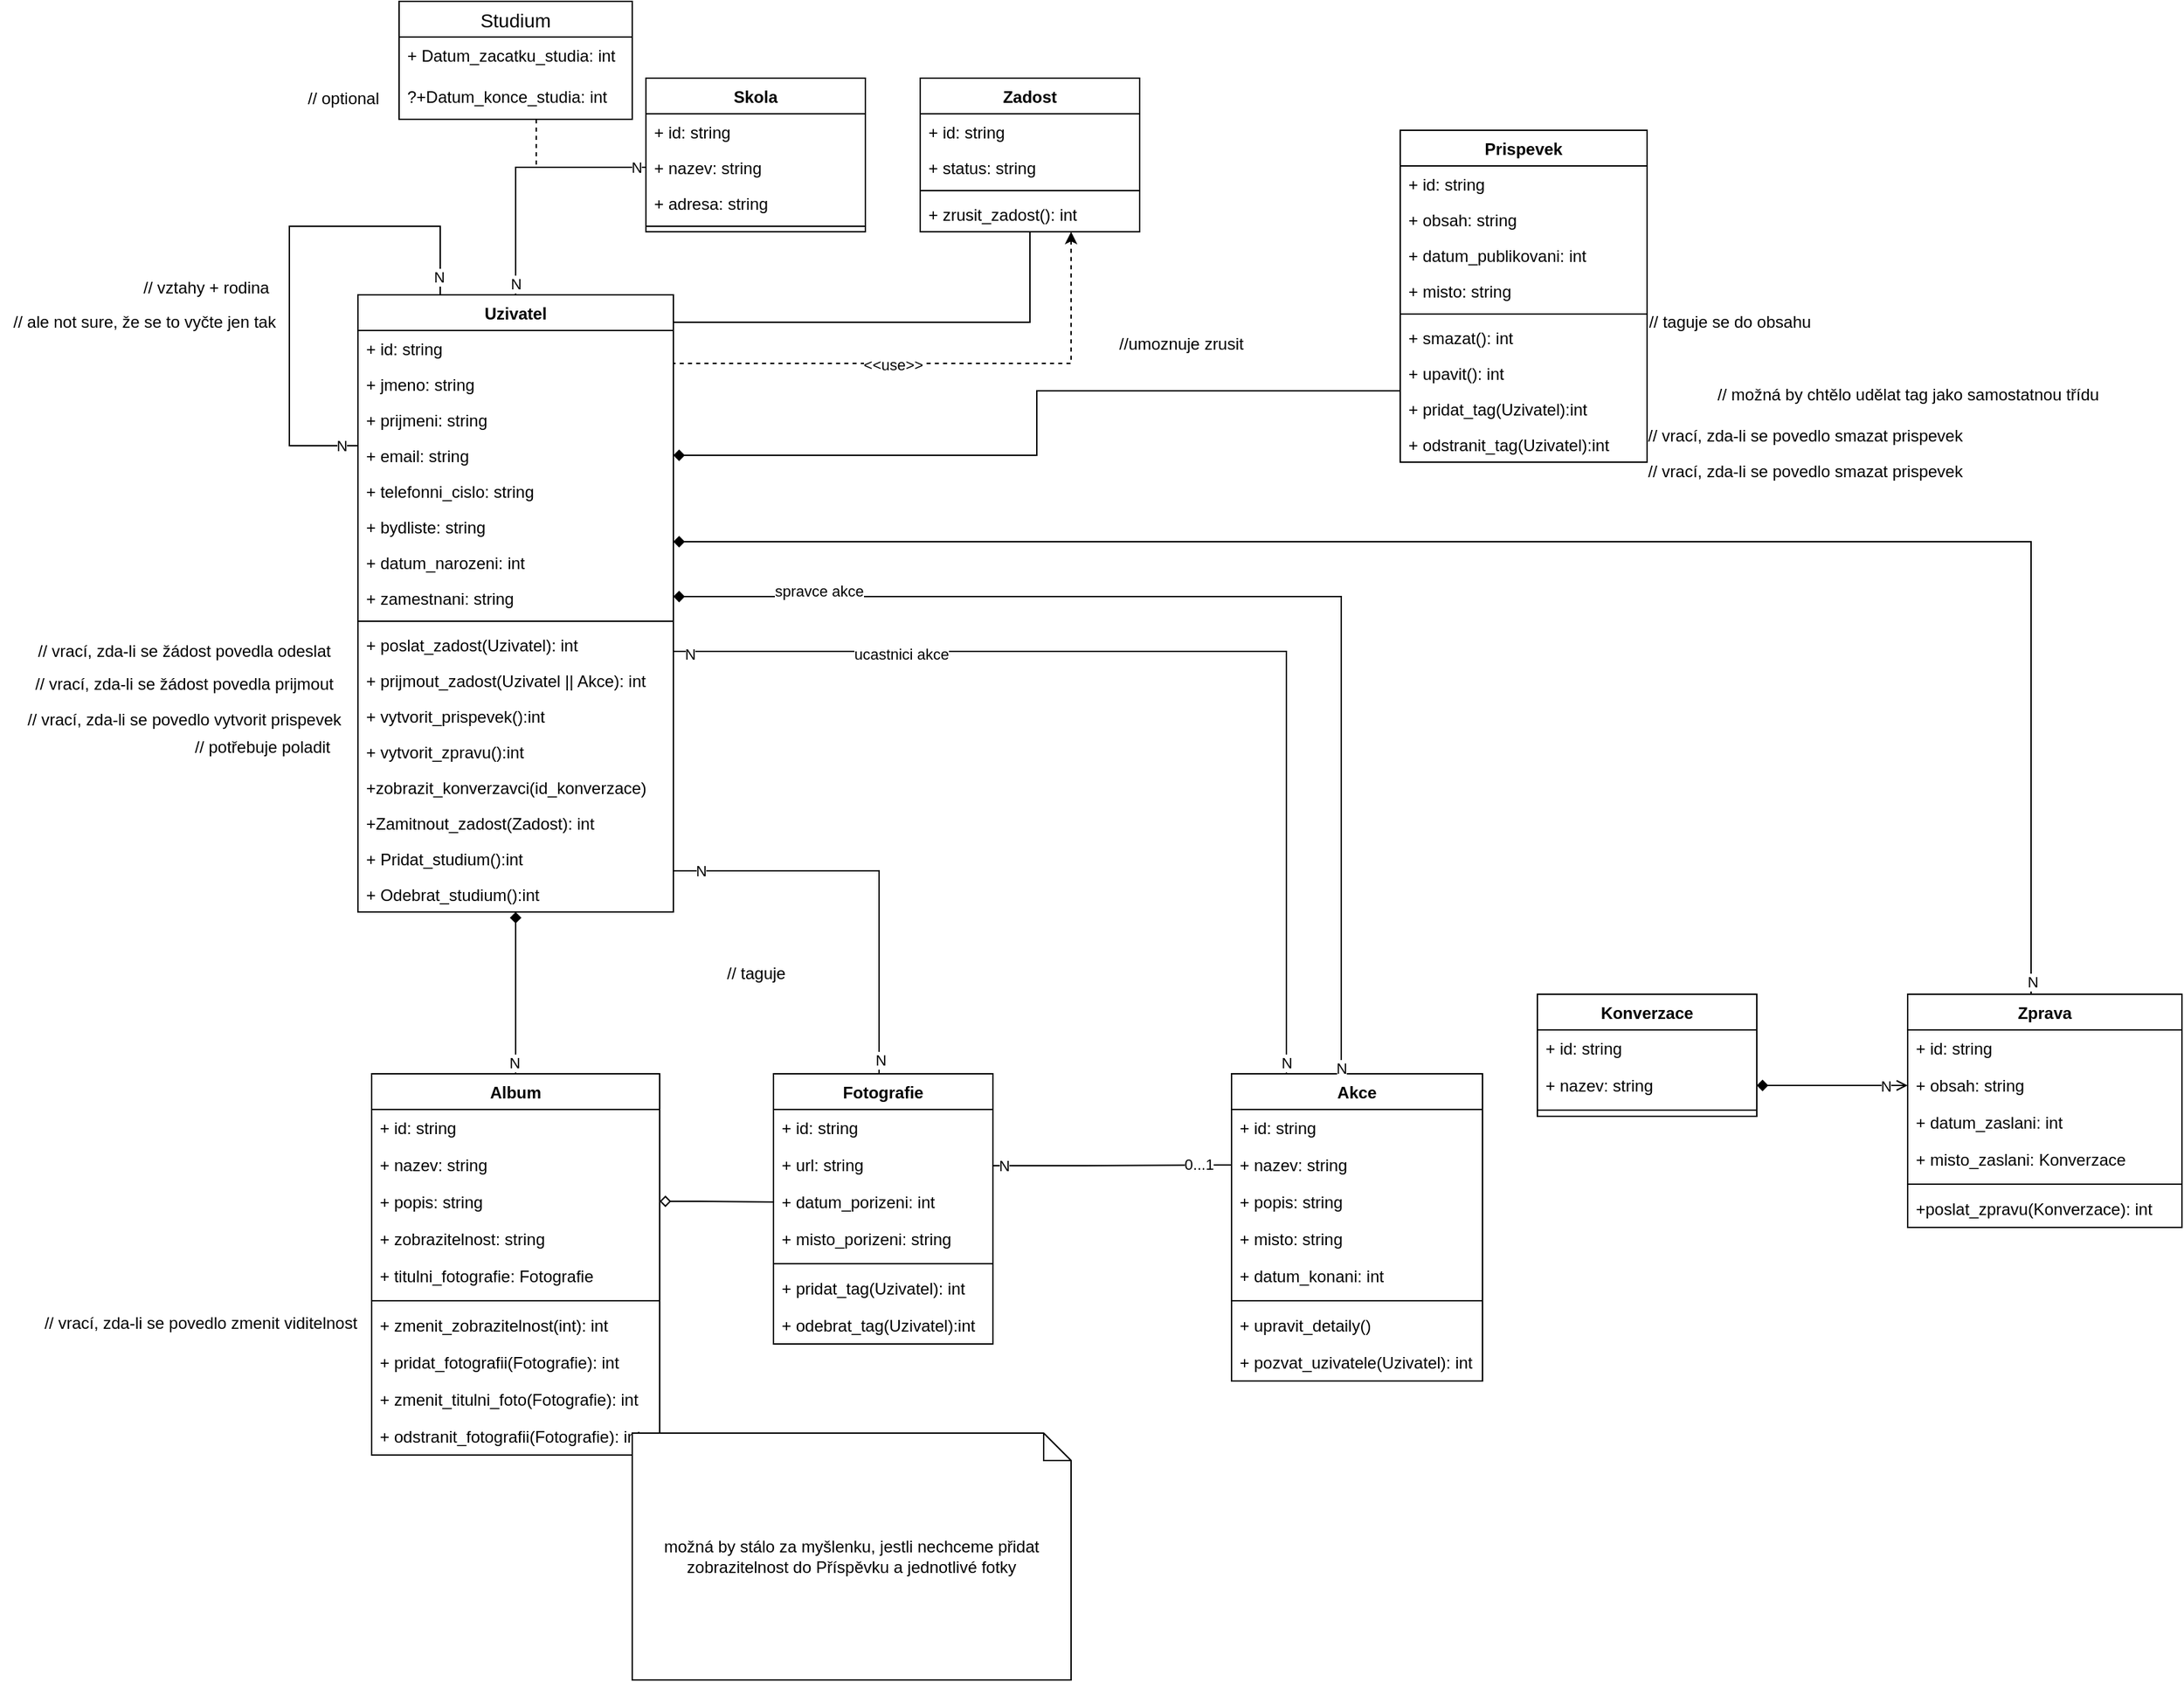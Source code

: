 <mxfile version="20.3.0" type="device"><diagram id="ahfpM7nU-8rFgFRCxepS" name="Stránka-1"><mxGraphModel dx="2714" dy="2422" grid="1" gridSize="10" guides="1" tooltips="1" connect="1" arrows="1" fold="1" page="1" pageScale="1" pageWidth="827" pageHeight="1169" math="0" shadow="0"><root><mxCell id="0"/><mxCell id="1" parent="0"/><mxCell id="j2ixbCVCf6OGfGBavzqQ-22" style="edgeStyle=orthogonalEdgeStyle;rounded=0;orthogonalLoop=1;jettySize=auto;html=1;entryX=0;entryY=0.5;entryDx=0;entryDy=0;startArrow=none;startFill=0;endArrow=none;endFill=0;" parent="1" source="51pEO4y-5-V5X2dyhXa4-27" target="51pEO4y-5-V5X2dyhXa4-32" edge="1"><mxGeometry relative="1" as="geometry"/></mxCell><mxCell id="j2ixbCVCf6OGfGBavzqQ-37" value="N" style="edgeLabel;html=1;align=center;verticalAlign=middle;resizable=0;points=[];" parent="j2ixbCVCf6OGfGBavzqQ-22" vertex="1" connectable="0"><mxGeometry x="-0.909" relative="1" as="geometry"><mxPoint as="offset"/></mxGeometry></mxCell><mxCell id="j2ixbCVCf6OGfGBavzqQ-38" value="N" style="edgeLabel;html=1;align=center;verticalAlign=middle;resizable=0;points=[];" parent="j2ixbCVCf6OGfGBavzqQ-22" vertex="1" connectable="0"><mxGeometry x="0.923" relative="1" as="geometry"><mxPoint as="offset"/></mxGeometry></mxCell><mxCell id="rdyZr15dMRIiz0YdS0B3-26" style="edgeStyle=orthogonalEdgeStyle;rounded=0;orthogonalLoop=1;jettySize=auto;html=1;endArrow=none;endFill=0;startArrow=diamond;startFill=1;" parent="1" source="51pEO4y-5-V5X2dyhXa4-27" target="51pEO4y-5-V5X2dyhXa4-43" edge="1"><mxGeometry relative="1" as="geometry"><Array as="points"><mxPoint x="135" y="580"/><mxPoint x="135" y="580"/></Array></mxGeometry></mxCell><mxCell id="rdyZr15dMRIiz0YdS0B3-27" value="N" style="edgeLabel;html=1;align=center;verticalAlign=middle;resizable=0;points=[];" parent="rdyZr15dMRIiz0YdS0B3-26" vertex="1" connectable="0"><mxGeometry x="0.847" y="-1" relative="1" as="geometry"><mxPoint y="1" as="offset"/></mxGeometry></mxCell><mxCell id="51pEO4y-5-V5X2dyhXa4-27" value="Uzivatel" style="swimlane;fontStyle=1;align=center;verticalAlign=top;childLayout=stackLayout;horizontal=1;startSize=26;horizontalStack=0;resizeParent=1;resizeParentMax=0;resizeLast=0;collapsible=1;marginBottom=0;" parent="1" vertex="1"><mxGeometry x="30" y="140" width="230" height="450" as="geometry"/></mxCell><mxCell id="51pEO4y-5-V5X2dyhXa4-28" value="+ id: string" style="text;strokeColor=none;fillColor=none;align=left;verticalAlign=top;spacingLeft=4;spacingRight=4;overflow=hidden;rotatable=0;points=[[0,0.5],[1,0.5]];portConstraint=eastwest;" parent="51pEO4y-5-V5X2dyhXa4-27" vertex="1"><mxGeometry y="26" width="230" height="26" as="geometry"/></mxCell><mxCell id="51pEO4y-5-V5X2dyhXa4-70" value="+ jmeno: string" style="text;strokeColor=none;fillColor=none;align=left;verticalAlign=top;spacingLeft=4;spacingRight=4;overflow=hidden;rotatable=0;points=[[0,0.5],[1,0.5]];portConstraint=eastwest;" parent="51pEO4y-5-V5X2dyhXa4-27" vertex="1"><mxGeometry y="52" width="230" height="26" as="geometry"/></mxCell><mxCell id="51pEO4y-5-V5X2dyhXa4-63" value="+ prijmeni: string" style="text;strokeColor=none;fillColor=none;align=left;verticalAlign=top;spacingLeft=4;spacingRight=4;overflow=hidden;rotatable=0;points=[[0,0.5],[1,0.5]];portConstraint=eastwest;" parent="51pEO4y-5-V5X2dyhXa4-27" vertex="1"><mxGeometry y="78" width="230" height="26" as="geometry"/></mxCell><mxCell id="51pEO4y-5-V5X2dyhXa4-64" value="+ email: string" style="text;strokeColor=none;fillColor=none;align=left;verticalAlign=top;spacingLeft=4;spacingRight=4;overflow=hidden;rotatable=0;points=[[0,0.5],[1,0.5]];portConstraint=eastwest;" parent="51pEO4y-5-V5X2dyhXa4-27" vertex="1"><mxGeometry y="104" width="230" height="26" as="geometry"/></mxCell><mxCell id="51pEO4y-5-V5X2dyhXa4-65" value="+ telefonni_cislo: string" style="text;strokeColor=none;fillColor=none;align=left;verticalAlign=top;spacingLeft=4;spacingRight=4;overflow=hidden;rotatable=0;points=[[0,0.5],[1,0.5]];portConstraint=eastwest;" parent="51pEO4y-5-V5X2dyhXa4-27" vertex="1"><mxGeometry y="130" width="230" height="26" as="geometry"/></mxCell><mxCell id="51pEO4y-5-V5X2dyhXa4-66" value="+ bydliste: string" style="text;strokeColor=none;fillColor=none;align=left;verticalAlign=top;spacingLeft=4;spacingRight=4;overflow=hidden;rotatable=0;points=[[0,0.5],[1,0.5]];portConstraint=eastwest;" parent="51pEO4y-5-V5X2dyhXa4-27" vertex="1"><mxGeometry y="156" width="230" height="26" as="geometry"/></mxCell><mxCell id="51pEO4y-5-V5X2dyhXa4-67" value="+ datum_narozeni: int" style="text;strokeColor=none;fillColor=none;align=left;verticalAlign=top;spacingLeft=4;spacingRight=4;overflow=hidden;rotatable=0;points=[[0,0.5],[1,0.5]];portConstraint=eastwest;" parent="51pEO4y-5-V5X2dyhXa4-27" vertex="1"><mxGeometry y="182" width="230" height="26" as="geometry"/></mxCell><mxCell id="51pEO4y-5-V5X2dyhXa4-68" value="+ zamestnani: string" style="text;strokeColor=none;fillColor=none;align=left;verticalAlign=top;spacingLeft=4;spacingRight=4;overflow=hidden;rotatable=0;points=[[0,0.5],[1,0.5]];portConstraint=eastwest;" parent="51pEO4y-5-V5X2dyhXa4-27" vertex="1"><mxGeometry y="208" width="230" height="26" as="geometry"/></mxCell><mxCell id="51pEO4y-5-V5X2dyhXa4-29" value="" style="line;strokeWidth=1;fillColor=none;align=left;verticalAlign=middle;spacingTop=-1;spacingLeft=3;spacingRight=3;rotatable=0;labelPosition=right;points=[];portConstraint=eastwest;strokeColor=inherit;" parent="51pEO4y-5-V5X2dyhXa4-27" vertex="1"><mxGeometry y="234" width="230" height="8" as="geometry"/></mxCell><mxCell id="51pEO4y-5-V5X2dyhXa4-30" value="+ poslat_zadost(Uzivatel): int" style="text;strokeColor=none;fillColor=none;align=left;verticalAlign=top;spacingLeft=4;spacingRight=4;overflow=hidden;rotatable=0;points=[[0,0.5],[1,0.5]];portConstraint=eastwest;" parent="51pEO4y-5-V5X2dyhXa4-27" vertex="1"><mxGeometry y="242" width="230" height="26" as="geometry"/></mxCell><mxCell id="j2ixbCVCf6OGfGBavzqQ-55" value="+ prijmout_zadost(Uzivatel || Akce): int" style="text;strokeColor=none;fillColor=none;align=left;verticalAlign=top;spacingLeft=4;spacingRight=4;overflow=hidden;rotatable=0;points=[[0,0.5],[1,0.5]];portConstraint=eastwest;" parent="51pEO4y-5-V5X2dyhXa4-27" vertex="1"><mxGeometry y="268" width="230" height="26" as="geometry"/></mxCell><mxCell id="j2ixbCVCf6OGfGBavzqQ-61" value="+ vytvorit_prispevek():int" style="text;strokeColor=none;fillColor=none;align=left;verticalAlign=top;spacingLeft=4;spacingRight=4;overflow=hidden;rotatable=0;points=[[0,0.5],[1,0.5]];portConstraint=eastwest;" parent="51pEO4y-5-V5X2dyhXa4-27" vertex="1"><mxGeometry y="294" width="230" height="26" as="geometry"/></mxCell><mxCell id="j2ixbCVCf6OGfGBavzqQ-75" value="+ vytvorit_zpravu():int" style="text;strokeColor=none;fillColor=none;align=left;verticalAlign=top;spacingLeft=4;spacingRight=4;overflow=hidden;rotatable=0;points=[[0,0.5],[1,0.5]];portConstraint=eastwest;" parent="51pEO4y-5-V5X2dyhXa4-27" vertex="1"><mxGeometry y="320" width="230" height="26" as="geometry"/></mxCell><mxCell id="rdyZr15dMRIiz0YdS0B3-9" value="+zobrazit_konverzavci(id_konverzace)" style="text;strokeColor=none;fillColor=none;align=left;verticalAlign=top;spacingLeft=4;spacingRight=4;overflow=hidden;rotatable=0;points=[[0,0.5],[1,0.5]];portConstraint=eastwest;" parent="51pEO4y-5-V5X2dyhXa4-27" vertex="1"><mxGeometry y="346" width="230" height="26" as="geometry"/></mxCell><mxCell id="rdyZr15dMRIiz0YdS0B3-28" value="+Zamitnout_zadost(Zadost): int" style="text;strokeColor=none;fillColor=none;align=left;verticalAlign=top;spacingLeft=4;spacingRight=4;overflow=hidden;rotatable=0;points=[[0,0.5],[1,0.5]];portConstraint=eastwest;" parent="51pEO4y-5-V5X2dyhXa4-27" vertex="1"><mxGeometry y="372" width="230" height="26" as="geometry"/></mxCell><mxCell id="_Xs49JjKAskssFL-FWdD-11" value="+ Pridat_studium():int" style="text;strokeColor=none;fillColor=none;align=left;verticalAlign=top;spacingLeft=4;spacingRight=4;overflow=hidden;rotatable=0;points=[[0,0.5],[1,0.5]];portConstraint=eastwest;" vertex="1" parent="51pEO4y-5-V5X2dyhXa4-27"><mxGeometry y="398" width="230" height="26" as="geometry"/></mxCell><mxCell id="_Xs49JjKAskssFL-FWdD-12" value="+ Odebrat_studium():int" style="text;strokeColor=none;fillColor=none;align=left;verticalAlign=top;spacingLeft=4;spacingRight=4;overflow=hidden;rotatable=0;points=[[0,0.5],[1,0.5]];portConstraint=eastwest;" vertex="1" parent="51pEO4y-5-V5X2dyhXa4-27"><mxGeometry y="424" width="230" height="26" as="geometry"/></mxCell><mxCell id="j2ixbCVCf6OGfGBavzqQ-24" style="edgeStyle=orthogonalEdgeStyle;rounded=0;orthogonalLoop=1;jettySize=auto;html=1;entryX=0;entryY=0.5;entryDx=0;entryDy=0;startArrow=none;startFill=0;endArrow=none;endFill=0;" parent="51pEO4y-5-V5X2dyhXa4-27" source="51pEO4y-5-V5X2dyhXa4-27" target="51pEO4y-5-V5X2dyhXa4-64" edge="1"><mxGeometry relative="1" as="geometry"><Array as="points"><mxPoint x="60" y="-50"/><mxPoint x="-50" y="-50"/><mxPoint x="-50" y="110"/><mxPoint y="110"/></Array></mxGeometry></mxCell><mxCell id="rdyZr15dMRIiz0YdS0B3-23" value="N" style="edgeLabel;html=1;align=center;verticalAlign=middle;resizable=0;points=[];" parent="j2ixbCVCf6OGfGBavzqQ-24" vertex="1" connectable="0"><mxGeometry x="-0.928" y="1" relative="1" as="geometry"><mxPoint as="offset"/></mxGeometry></mxCell><mxCell id="rdyZr15dMRIiz0YdS0B3-25" value="N" style="edgeLabel;html=1;align=center;verticalAlign=middle;resizable=0;points=[];" parent="j2ixbCVCf6OGfGBavzqQ-24" vertex="1" connectable="0"><mxGeometry x="0.899" relative="1" as="geometry"><mxPoint as="offset"/></mxGeometry></mxCell><mxCell id="51pEO4y-5-V5X2dyhXa4-31" value="Skola" style="swimlane;fontStyle=1;align=center;verticalAlign=top;childLayout=stackLayout;horizontal=1;startSize=26;horizontalStack=0;resizeParent=1;resizeParentMax=0;resizeLast=0;collapsible=1;marginBottom=0;" parent="1" vertex="1"><mxGeometry x="240" y="-18" width="160" height="112" as="geometry"/></mxCell><mxCell id="51pEO4y-5-V5X2dyhXa4-71" value="+ id: string" style="text;strokeColor=none;fillColor=none;align=left;verticalAlign=top;spacingLeft=4;spacingRight=4;overflow=hidden;rotatable=0;points=[[0,0.5],[1,0.5]];portConstraint=eastwest;" parent="51pEO4y-5-V5X2dyhXa4-31" vertex="1"><mxGeometry y="26" width="160" height="26" as="geometry"/></mxCell><mxCell id="51pEO4y-5-V5X2dyhXa4-32" value="+ nazev: string" style="text;strokeColor=none;fillColor=none;align=left;verticalAlign=top;spacingLeft=4;spacingRight=4;overflow=hidden;rotatable=0;points=[[0,0.5],[1,0.5]];portConstraint=eastwest;" parent="51pEO4y-5-V5X2dyhXa4-31" vertex="1"><mxGeometry y="52" width="160" height="26" as="geometry"/></mxCell><mxCell id="51pEO4y-5-V5X2dyhXa4-69" value="+ adresa: string" style="text;strokeColor=none;fillColor=none;align=left;verticalAlign=top;spacingLeft=4;spacingRight=4;overflow=hidden;rotatable=0;points=[[0,0.5],[1,0.5]];portConstraint=eastwest;" parent="51pEO4y-5-V5X2dyhXa4-31" vertex="1"><mxGeometry y="78" width="160" height="26" as="geometry"/></mxCell><mxCell id="51pEO4y-5-V5X2dyhXa4-33" value="" style="line;strokeWidth=1;fillColor=none;align=left;verticalAlign=middle;spacingTop=-1;spacingLeft=3;spacingRight=3;rotatable=0;labelPosition=right;points=[];portConstraint=eastwest;strokeColor=inherit;" parent="51pEO4y-5-V5X2dyhXa4-31" vertex="1"><mxGeometry y="104" width="160" height="8" as="geometry"/></mxCell><mxCell id="j2ixbCVCf6OGfGBavzqQ-46" style="edgeStyle=orthogonalEdgeStyle;rounded=0;orthogonalLoop=1;jettySize=auto;html=1;dashed=1;startArrow=classic;startFill=1;endArrow=none;endFill=0;" parent="1" source="51pEO4y-5-V5X2dyhXa4-35" target="51pEO4y-5-V5X2dyhXa4-27" edge="1"><mxGeometry relative="1" as="geometry"><Array as="points"><mxPoint x="550" y="190"/></Array></mxGeometry></mxCell><mxCell id="j2ixbCVCf6OGfGBavzqQ-48" value="&amp;lt;&amp;lt;use&amp;gt;&amp;gt;" style="edgeLabel;html=1;align=center;verticalAlign=middle;resizable=0;points=[];" parent="j2ixbCVCf6OGfGBavzqQ-46" vertex="1" connectable="0"><mxGeometry x="0.172" y="1" relative="1" as="geometry"><mxPoint as="offset"/></mxGeometry></mxCell><mxCell id="51pEO4y-5-V5X2dyhXa4-35" value="Zadost" style="swimlane;fontStyle=1;align=center;verticalAlign=top;childLayout=stackLayout;horizontal=1;startSize=26;horizontalStack=0;resizeParent=1;resizeParentMax=0;resizeLast=0;collapsible=1;marginBottom=0;" parent="1" vertex="1"><mxGeometry x="440" y="-18" width="160" height="112" as="geometry"/></mxCell><mxCell id="51pEO4y-5-V5X2dyhXa4-36" value="+ id: string" style="text;strokeColor=none;fillColor=none;align=left;verticalAlign=top;spacingLeft=4;spacingRight=4;overflow=hidden;rotatable=0;points=[[0,0.5],[1,0.5]];portConstraint=eastwest;" parent="51pEO4y-5-V5X2dyhXa4-35" vertex="1"><mxGeometry y="26" width="160" height="26" as="geometry"/></mxCell><mxCell id="51pEO4y-5-V5X2dyhXa4-72" value="+ status: string" style="text;strokeColor=none;fillColor=none;align=left;verticalAlign=top;spacingLeft=4;spacingRight=4;overflow=hidden;rotatable=0;points=[[0,0.5],[1,0.5]];portConstraint=eastwest;" parent="51pEO4y-5-V5X2dyhXa4-35" vertex="1"><mxGeometry y="52" width="160" height="26" as="geometry"/></mxCell><mxCell id="rdyZr15dMRIiz0YdS0B3-20" style="line;strokeWidth=1;fillColor=none;align=left;verticalAlign=middle;spacingTop=-1;spacingLeft=3;spacingRight=3;rotatable=0;labelPosition=right;points=[];portConstraint=eastwest;strokeColor=inherit;" parent="51pEO4y-5-V5X2dyhXa4-35" vertex="1"><mxGeometry y="78" width="160" height="8" as="geometry"/></mxCell><mxCell id="rdyZr15dMRIiz0YdS0B3-21" value="+ zrusit_zadost(): int" style="text;strokeColor=none;fillColor=none;align=left;verticalAlign=top;spacingLeft=4;spacingRight=4;overflow=hidden;rotatable=0;points=[[0,0.5],[1,0.5]];portConstraint=eastwest;" parent="51pEO4y-5-V5X2dyhXa4-35" vertex="1"><mxGeometry y="86" width="160" height="26" as="geometry"/></mxCell><mxCell id="51pEO4y-5-V5X2dyhXa4-39" value="Prispevek" style="swimlane;fontStyle=1;align=center;verticalAlign=top;childLayout=stackLayout;horizontal=1;startSize=26;horizontalStack=0;resizeParent=1;resizeParentMax=0;resizeLast=0;collapsible=1;marginBottom=0;" parent="1" vertex="1"><mxGeometry x="790" y="20" width="180" height="242" as="geometry"/></mxCell><mxCell id="51pEO4y-5-V5X2dyhXa4-40" value="+ id: string" style="text;strokeColor=none;fillColor=none;align=left;verticalAlign=top;spacingLeft=4;spacingRight=4;overflow=hidden;rotatable=0;points=[[0,0.5],[1,0.5]];portConstraint=eastwest;" parent="51pEO4y-5-V5X2dyhXa4-39" vertex="1"><mxGeometry y="26" width="180" height="26" as="geometry"/></mxCell><mxCell id="51pEO4y-5-V5X2dyhXa4-73" value="+ obsah: string" style="text;strokeColor=none;fillColor=none;align=left;verticalAlign=top;spacingLeft=4;spacingRight=4;overflow=hidden;rotatable=0;points=[[0,0.5],[1,0.5]];portConstraint=eastwest;" parent="51pEO4y-5-V5X2dyhXa4-39" vertex="1"><mxGeometry y="52" width="180" height="26" as="geometry"/></mxCell><mxCell id="51pEO4y-5-V5X2dyhXa4-74" value="+ datum_publikovani: int" style="text;strokeColor=none;fillColor=none;align=left;verticalAlign=top;spacingLeft=4;spacingRight=4;overflow=hidden;rotatable=0;points=[[0,0.5],[1,0.5]];portConstraint=eastwest;" parent="51pEO4y-5-V5X2dyhXa4-39" vertex="1"><mxGeometry y="78" width="180" height="26" as="geometry"/></mxCell><mxCell id="51pEO4y-5-V5X2dyhXa4-75" value="+ misto: string" style="text;strokeColor=none;fillColor=none;align=left;verticalAlign=top;spacingLeft=4;spacingRight=4;overflow=hidden;rotatable=0;points=[[0,0.5],[1,0.5]];portConstraint=eastwest;" parent="51pEO4y-5-V5X2dyhXa4-39" vertex="1"><mxGeometry y="104" width="180" height="26" as="geometry"/></mxCell><mxCell id="51pEO4y-5-V5X2dyhXa4-41" value="" style="line;strokeWidth=1;fillColor=none;align=left;verticalAlign=middle;spacingTop=-1;spacingLeft=3;spacingRight=3;rotatable=0;labelPosition=right;points=[];portConstraint=eastwest;strokeColor=inherit;" parent="51pEO4y-5-V5X2dyhXa4-39" vertex="1"><mxGeometry y="130" width="180" height="8" as="geometry"/></mxCell><mxCell id="51pEO4y-5-V5X2dyhXa4-42" value="+ smazat(): int" style="text;strokeColor=none;fillColor=none;align=left;verticalAlign=top;spacingLeft=4;spacingRight=4;overflow=hidden;rotatable=0;points=[[0,0.5],[1,0.5]];portConstraint=eastwest;" parent="51pEO4y-5-V5X2dyhXa4-39" vertex="1"><mxGeometry y="138" width="180" height="26" as="geometry"/></mxCell><mxCell id="j2ixbCVCf6OGfGBavzqQ-64" value="+ upavit(): int" style="text;strokeColor=none;fillColor=none;align=left;verticalAlign=top;spacingLeft=4;spacingRight=4;overflow=hidden;rotatable=0;points=[[0,0.5],[1,0.5]];portConstraint=eastwest;" parent="51pEO4y-5-V5X2dyhXa4-39" vertex="1"><mxGeometry y="164" width="180" height="26" as="geometry"/></mxCell><mxCell id="_Xs49JjKAskssFL-FWdD-3" value="+ pridat_tag(Uzivatel):int" style="text;strokeColor=none;fillColor=none;align=left;verticalAlign=top;spacingLeft=4;spacingRight=4;overflow=hidden;rotatable=0;points=[[0,0.5],[1,0.5]];portConstraint=eastwest;" vertex="1" parent="51pEO4y-5-V5X2dyhXa4-39"><mxGeometry y="190" width="180" height="26" as="geometry"/></mxCell><mxCell id="_Xs49JjKAskssFL-FWdD-4" value="+ odstranit_tag(Uzivatel):int" style="text;strokeColor=none;fillColor=none;align=left;verticalAlign=top;spacingLeft=4;spacingRight=4;overflow=hidden;rotatable=0;points=[[0,0.5],[1,0.5]];portConstraint=eastwest;" vertex="1" parent="51pEO4y-5-V5X2dyhXa4-39"><mxGeometry y="216" width="180" height="26" as="geometry"/></mxCell><mxCell id="51pEO4y-5-V5X2dyhXa4-43" value="Album" style="swimlane;fontStyle=1;align=center;verticalAlign=top;childLayout=stackLayout;horizontal=1;startSize=26;horizontalStack=0;resizeParent=1;resizeParentMax=0;resizeLast=0;collapsible=1;marginBottom=0;" parent="1" vertex="1"><mxGeometry x="40" y="708" width="210" height="278" as="geometry"/></mxCell><mxCell id="51pEO4y-5-V5X2dyhXa4-44" value="+ id: string" style="text;strokeColor=none;fillColor=none;align=left;verticalAlign=top;spacingLeft=4;spacingRight=4;overflow=hidden;rotatable=0;points=[[0,0.5],[1,0.5]];portConstraint=eastwest;" parent="51pEO4y-5-V5X2dyhXa4-43" vertex="1"><mxGeometry y="26" width="210" height="27" as="geometry"/></mxCell><mxCell id="51pEO4y-5-V5X2dyhXa4-76" value="+ nazev: string" style="text;strokeColor=none;fillColor=none;align=left;verticalAlign=top;spacingLeft=4;spacingRight=4;overflow=hidden;rotatable=0;points=[[0,0.5],[1,0.5]];portConstraint=eastwest;" parent="51pEO4y-5-V5X2dyhXa4-43" vertex="1"><mxGeometry y="53" width="210" height="27" as="geometry"/></mxCell><mxCell id="51pEO4y-5-V5X2dyhXa4-77" value="+ popis: string" style="text;strokeColor=none;fillColor=none;align=left;verticalAlign=top;spacingLeft=4;spacingRight=4;overflow=hidden;rotatable=0;points=[[0,0.5],[1,0.5]];portConstraint=eastwest;" parent="51pEO4y-5-V5X2dyhXa4-43" vertex="1"><mxGeometry y="80" width="210" height="27" as="geometry"/></mxCell><mxCell id="51pEO4y-5-V5X2dyhXa4-79" value="+ zobrazitelnost: string" style="text;strokeColor=none;fillColor=none;align=left;verticalAlign=top;spacingLeft=4;spacingRight=4;overflow=hidden;rotatable=0;points=[[0,0.5],[1,0.5]];portConstraint=eastwest;" parent="51pEO4y-5-V5X2dyhXa4-43" vertex="1"><mxGeometry y="107" width="210" height="27" as="geometry"/></mxCell><mxCell id="51pEO4y-5-V5X2dyhXa4-80" value="+ titulni_fotografie: Fotografie" style="text;strokeColor=none;fillColor=none;align=left;verticalAlign=top;spacingLeft=4;spacingRight=4;overflow=hidden;rotatable=0;points=[[0,0.5],[1,0.5]];portConstraint=eastwest;" parent="51pEO4y-5-V5X2dyhXa4-43" vertex="1"><mxGeometry y="134" width="210" height="27" as="geometry"/></mxCell><mxCell id="51pEO4y-5-V5X2dyhXa4-45" value="" style="line;strokeWidth=1;fillColor=none;align=left;verticalAlign=middle;spacingTop=-1;spacingLeft=3;spacingRight=3;rotatable=0;labelPosition=right;points=[];portConstraint=eastwest;strokeColor=inherit;" parent="51pEO4y-5-V5X2dyhXa4-43" vertex="1"><mxGeometry y="161" width="210" height="9" as="geometry"/></mxCell><mxCell id="51pEO4y-5-V5X2dyhXa4-46" value="+ zmenit_zobrazitelnost(int): int " style="text;strokeColor=none;fillColor=none;align=left;verticalAlign=top;spacingLeft=4;spacingRight=4;overflow=hidden;rotatable=0;points=[[0,0.5],[1,0.5]];portConstraint=eastwest;" parent="51pEO4y-5-V5X2dyhXa4-43" vertex="1"><mxGeometry y="170" width="210" height="27" as="geometry"/></mxCell><mxCell id="_Xs49JjKAskssFL-FWdD-8" value="+ pridat_fotografii(Fotografie): int" style="text;strokeColor=none;fillColor=none;align=left;verticalAlign=top;spacingLeft=4;spacingRight=4;overflow=hidden;rotatable=0;points=[[0,0.5],[1,0.5]];portConstraint=eastwest;" vertex="1" parent="51pEO4y-5-V5X2dyhXa4-43"><mxGeometry y="197" width="210" height="27" as="geometry"/></mxCell><mxCell id="_Xs49JjKAskssFL-FWdD-9" value="+ zmenit_titulni_foto(Fotografie): int" style="text;strokeColor=none;fillColor=none;align=left;verticalAlign=top;spacingLeft=4;spacingRight=4;overflow=hidden;rotatable=0;points=[[0,0.5],[1,0.5]];portConstraint=eastwest;" vertex="1" parent="51pEO4y-5-V5X2dyhXa4-43"><mxGeometry y="224" width="210" height="27" as="geometry"/></mxCell><mxCell id="_Xs49JjKAskssFL-FWdD-10" value="+ odstranit_fotografii(Fotografie): int" style="text;strokeColor=none;fillColor=none;align=left;verticalAlign=top;spacingLeft=4;spacingRight=4;overflow=hidden;rotatable=0;points=[[0,0.5],[1,0.5]];portConstraint=eastwest;" vertex="1" parent="51pEO4y-5-V5X2dyhXa4-43"><mxGeometry y="251" width="210" height="27" as="geometry"/></mxCell><mxCell id="j2ixbCVCf6OGfGBavzqQ-71" style="edgeStyle=orthogonalEdgeStyle;rounded=0;orthogonalLoop=1;jettySize=auto;html=1;startArrow=none;startFill=0;endArrow=none;endFill=0;" parent="1" source="51pEO4y-5-V5X2dyhXa4-47" target="51pEO4y-5-V5X2dyhXa4-27" edge="1"><mxGeometry relative="1" as="geometry"><mxPoint x="449" y="708.0" as="sourcePoint"/><mxPoint x="166.059" y="440" as="targetPoint"/><Array as="points"><mxPoint x="410" y="560"/><mxPoint x="166" y="560"/></Array></mxGeometry></mxCell><mxCell id="rdyZr15dMRIiz0YdS0B3-2" value="N" style="edgeLabel;html=1;align=center;verticalAlign=middle;resizable=0;points=[];" parent="j2ixbCVCf6OGfGBavzqQ-71" vertex="1" connectable="0"><mxGeometry x="-0.934" y="-1" relative="1" as="geometry"><mxPoint as="offset"/></mxGeometry></mxCell><mxCell id="rdyZr15dMRIiz0YdS0B3-3" value="N" style="edgeLabel;html=1;align=center;verticalAlign=middle;resizable=0;points=[];" parent="j2ixbCVCf6OGfGBavzqQ-71" vertex="1" connectable="0"><mxGeometry x="0.979" relative="1" as="geometry"><mxPoint x="17" as="offset"/></mxGeometry></mxCell><mxCell id="51pEO4y-5-V5X2dyhXa4-47" value="Fotografie" style="swimlane;fontStyle=1;align=center;verticalAlign=top;childLayout=stackLayout;horizontal=1;startSize=26;horizontalStack=0;resizeParent=1;resizeParentMax=0;resizeLast=0;collapsible=1;marginBottom=0;" parent="1" vertex="1"><mxGeometry x="333" y="708" width="160" height="197" as="geometry"/></mxCell><mxCell id="51pEO4y-5-V5X2dyhXa4-48" value="+ id: string" style="text;strokeColor=none;fillColor=none;align=left;verticalAlign=top;spacingLeft=4;spacingRight=4;overflow=hidden;rotatable=0;points=[[0,0.5],[1,0.5]];portConstraint=eastwest;" parent="51pEO4y-5-V5X2dyhXa4-47" vertex="1"><mxGeometry y="26" width="160" height="27" as="geometry"/></mxCell><mxCell id="51pEO4y-5-V5X2dyhXa4-81" value="+ url: string" style="text;strokeColor=none;fillColor=none;align=left;verticalAlign=top;spacingLeft=4;spacingRight=4;overflow=hidden;rotatable=0;points=[[0,0.5],[1,0.5]];portConstraint=eastwest;" parent="51pEO4y-5-V5X2dyhXa4-47" vertex="1"><mxGeometry y="53" width="160" height="27" as="geometry"/></mxCell><mxCell id="51pEO4y-5-V5X2dyhXa4-82" value="+ datum_porizeni: int" style="text;strokeColor=none;fillColor=none;align=left;verticalAlign=top;spacingLeft=4;spacingRight=4;overflow=hidden;rotatable=0;points=[[0,0.5],[1,0.5]];portConstraint=eastwest;" parent="51pEO4y-5-V5X2dyhXa4-47" vertex="1"><mxGeometry y="80" width="160" height="27" as="geometry"/></mxCell><mxCell id="51pEO4y-5-V5X2dyhXa4-83" value="+ misto_porizeni: string" style="text;strokeColor=none;fillColor=none;align=left;verticalAlign=top;spacingLeft=4;spacingRight=4;overflow=hidden;rotatable=0;points=[[0,0.5],[1,0.5]];portConstraint=eastwest;" parent="51pEO4y-5-V5X2dyhXa4-47" vertex="1"><mxGeometry y="107" width="160" height="27" as="geometry"/></mxCell><mxCell id="51pEO4y-5-V5X2dyhXa4-49" value="" style="line;strokeWidth=1;fillColor=none;align=left;verticalAlign=middle;spacingTop=-1;spacingLeft=3;spacingRight=3;rotatable=0;labelPosition=right;points=[];portConstraint=eastwest;strokeColor=inherit;" parent="51pEO4y-5-V5X2dyhXa4-47" vertex="1"><mxGeometry y="134" width="160" height="9" as="geometry"/></mxCell><mxCell id="51pEO4y-5-V5X2dyhXa4-50" value="+ pridat_tag(Uzivatel): int" style="text;strokeColor=none;fillColor=none;align=left;verticalAlign=top;spacingLeft=4;spacingRight=4;overflow=hidden;rotatable=0;points=[[0,0.5],[1,0.5]];portConstraint=eastwest;" parent="51pEO4y-5-V5X2dyhXa4-47" vertex="1"><mxGeometry y="143" width="160" height="27" as="geometry"/></mxCell><mxCell id="j2ixbCVCf6OGfGBavzqQ-74" value="+ odebrat_tag(Uzivatel):int" style="text;strokeColor=none;fillColor=none;align=left;verticalAlign=top;spacingLeft=4;spacingRight=4;overflow=hidden;rotatable=0;points=[[0,0.5],[1,0.5]];portConstraint=eastwest;" parent="51pEO4y-5-V5X2dyhXa4-47" vertex="1"><mxGeometry y="170" width="160" height="27" as="geometry"/></mxCell><mxCell id="51pEO4y-5-V5X2dyhXa4-51" value="Akce" style="swimlane;fontStyle=1;align=center;verticalAlign=top;childLayout=stackLayout;horizontal=1;startSize=26;horizontalStack=0;resizeParent=1;resizeParentMax=0;resizeLast=0;collapsible=1;marginBottom=0;" parent="1" vertex="1"><mxGeometry x="667" y="708" width="183" height="224" as="geometry"/></mxCell><mxCell id="51pEO4y-5-V5X2dyhXa4-52" value="+ id: string" style="text;strokeColor=none;fillColor=none;align=left;verticalAlign=top;spacingLeft=4;spacingRight=4;overflow=hidden;rotatable=0;points=[[0,0.5],[1,0.5]];portConstraint=eastwest;" parent="51pEO4y-5-V5X2dyhXa4-51" vertex="1"><mxGeometry y="26" width="183" height="27" as="geometry"/></mxCell><mxCell id="51pEO4y-5-V5X2dyhXa4-84" value="+ nazev: string" style="text;strokeColor=none;fillColor=none;align=left;verticalAlign=top;spacingLeft=4;spacingRight=4;overflow=hidden;rotatable=0;points=[[0,0.5],[1,0.5]];portConstraint=eastwest;" parent="51pEO4y-5-V5X2dyhXa4-51" vertex="1"><mxGeometry y="53" width="183" height="27" as="geometry"/></mxCell><mxCell id="51pEO4y-5-V5X2dyhXa4-85" value="+ popis: string" style="text;strokeColor=none;fillColor=none;align=left;verticalAlign=top;spacingLeft=4;spacingRight=4;overflow=hidden;rotatable=0;points=[[0,0.5],[1,0.5]];portConstraint=eastwest;" parent="51pEO4y-5-V5X2dyhXa4-51" vertex="1"><mxGeometry y="80" width="183" height="27" as="geometry"/></mxCell><mxCell id="51pEO4y-5-V5X2dyhXa4-86" value="+ misto: string" style="text;strokeColor=none;fillColor=none;align=left;verticalAlign=top;spacingLeft=4;spacingRight=4;overflow=hidden;rotatable=0;points=[[0,0.5],[1,0.5]];portConstraint=eastwest;" parent="51pEO4y-5-V5X2dyhXa4-51" vertex="1"><mxGeometry y="107" width="183" height="27" as="geometry"/></mxCell><mxCell id="51pEO4y-5-V5X2dyhXa4-87" value="+ datum_konani: int" style="text;strokeColor=none;fillColor=none;align=left;verticalAlign=top;spacingLeft=4;spacingRight=4;overflow=hidden;rotatable=0;points=[[0,0.5],[1,0.5]];portConstraint=eastwest;" parent="51pEO4y-5-V5X2dyhXa4-51" vertex="1"><mxGeometry y="134" width="183" height="27" as="geometry"/></mxCell><mxCell id="51pEO4y-5-V5X2dyhXa4-53" value="" style="line;strokeWidth=1;fillColor=none;align=left;verticalAlign=middle;spacingTop=-1;spacingLeft=3;spacingRight=3;rotatable=0;labelPosition=right;points=[];portConstraint=eastwest;strokeColor=inherit;" parent="51pEO4y-5-V5X2dyhXa4-51" vertex="1"><mxGeometry y="161" width="183" height="9" as="geometry"/></mxCell><mxCell id="51pEO4y-5-V5X2dyhXa4-54" value="+ upravit_detaily()" style="text;strokeColor=none;fillColor=none;align=left;verticalAlign=top;spacingLeft=4;spacingRight=4;overflow=hidden;rotatable=0;points=[[0,0.5],[1,0.5]];portConstraint=eastwest;" parent="51pEO4y-5-V5X2dyhXa4-51" vertex="1"><mxGeometry y="170" width="183" height="27" as="geometry"/></mxCell><mxCell id="_Xs49JjKAskssFL-FWdD-7" value="+ pozvat_uzivatele(Uzivatel): int&#10;" style="text;strokeColor=none;fillColor=none;align=left;verticalAlign=top;spacingLeft=4;spacingRight=4;overflow=hidden;rotatable=0;points=[[0,0.5],[1,0.5]];portConstraint=eastwest;" vertex="1" parent="51pEO4y-5-V5X2dyhXa4-51"><mxGeometry y="197" width="183" height="27" as="geometry"/></mxCell><mxCell id="51pEO4y-5-V5X2dyhXa4-55" value="Konverzace" style="swimlane;fontStyle=1;align=center;verticalAlign=top;childLayout=stackLayout;horizontal=1;startSize=26;horizontalStack=0;resizeParent=1;resizeParentMax=0;resizeLast=0;collapsible=1;marginBottom=0;" parent="1" vertex="1"><mxGeometry x="890" y="650" width="160" height="89" as="geometry"/></mxCell><mxCell id="51pEO4y-5-V5X2dyhXa4-56" value="+ id: string" style="text;strokeColor=none;fillColor=none;align=left;verticalAlign=top;spacingLeft=4;spacingRight=4;overflow=hidden;rotatable=0;points=[[0,0.5],[1,0.5]];portConstraint=eastwest;" parent="51pEO4y-5-V5X2dyhXa4-55" vertex="1"><mxGeometry y="26" width="160" height="27" as="geometry"/></mxCell><mxCell id="51pEO4y-5-V5X2dyhXa4-88" value="+ nazev: string" style="text;strokeColor=none;fillColor=none;align=left;verticalAlign=top;spacingLeft=4;spacingRight=4;overflow=hidden;rotatable=0;points=[[0,0.5],[1,0.5]];portConstraint=eastwest;" parent="51pEO4y-5-V5X2dyhXa4-55" vertex="1"><mxGeometry y="53" width="160" height="27" as="geometry"/></mxCell><mxCell id="51pEO4y-5-V5X2dyhXa4-57" value="" style="line;strokeWidth=1;fillColor=none;align=left;verticalAlign=middle;spacingTop=-1;spacingLeft=3;spacingRight=3;rotatable=0;labelPosition=right;points=[];portConstraint=eastwest;strokeColor=inherit;" parent="51pEO4y-5-V5X2dyhXa4-55" vertex="1"><mxGeometry y="80" width="160" height="9" as="geometry"/></mxCell><mxCell id="51pEO4y-5-V5X2dyhXa4-59" value="Zprava" style="swimlane;fontStyle=1;align=center;verticalAlign=top;childLayout=stackLayout;horizontal=1;startSize=26;horizontalStack=0;resizeParent=1;resizeParentMax=0;resizeLast=0;collapsible=1;marginBottom=0;" parent="1" vertex="1"><mxGeometry x="1160" y="650" width="200" height="170" as="geometry"/></mxCell><mxCell id="51pEO4y-5-V5X2dyhXa4-60" value="+ id: string" style="text;strokeColor=none;fillColor=none;align=left;verticalAlign=top;spacingLeft=4;spacingRight=4;overflow=hidden;rotatable=0;points=[[0,0.5],[1,0.5]];portConstraint=eastwest;" parent="51pEO4y-5-V5X2dyhXa4-59" vertex="1"><mxGeometry y="26" width="200" height="27" as="geometry"/></mxCell><mxCell id="51pEO4y-5-V5X2dyhXa4-89" value="+ obsah: string" style="text;strokeColor=none;fillColor=none;align=left;verticalAlign=top;spacingLeft=4;spacingRight=4;overflow=hidden;rotatable=0;points=[[0,0.5],[1,0.5]];portConstraint=eastwest;" parent="51pEO4y-5-V5X2dyhXa4-59" vertex="1"><mxGeometry y="53" width="200" height="27" as="geometry"/></mxCell><mxCell id="51pEO4y-5-V5X2dyhXa4-90" value="+ datum_zaslani: int" style="text;strokeColor=none;fillColor=none;align=left;verticalAlign=top;spacingLeft=4;spacingRight=4;overflow=hidden;rotatable=0;points=[[0,0.5],[1,0.5]];portConstraint=eastwest;" parent="51pEO4y-5-V5X2dyhXa4-59" vertex="1"><mxGeometry y="80" width="200" height="27" as="geometry"/></mxCell><mxCell id="51pEO4y-5-V5X2dyhXa4-91" value="+ misto_zaslani: Konverzace" style="text;strokeColor=none;fillColor=none;align=left;verticalAlign=top;spacingLeft=4;spacingRight=4;overflow=hidden;rotatable=0;points=[[0,0.5],[1,0.5]];portConstraint=eastwest;" parent="51pEO4y-5-V5X2dyhXa4-59" vertex="1"><mxGeometry y="107" width="200" height="27" as="geometry"/></mxCell><mxCell id="51pEO4y-5-V5X2dyhXa4-61" value="" style="line;strokeWidth=1;fillColor=none;align=left;verticalAlign=middle;spacingTop=-1;spacingLeft=3;spacingRight=3;rotatable=0;labelPosition=right;points=[];portConstraint=eastwest;strokeColor=inherit;" parent="51pEO4y-5-V5X2dyhXa4-59" vertex="1"><mxGeometry y="134" width="200" height="9" as="geometry"/></mxCell><mxCell id="51pEO4y-5-V5X2dyhXa4-62" value="+poslat_zpravu(Konverzace): int" style="text;strokeColor=none;fillColor=none;align=left;verticalAlign=top;spacingLeft=4;spacingRight=4;overflow=hidden;rotatable=0;points=[[0,0.5],[1,0.5]];portConstraint=eastwest;" parent="51pEO4y-5-V5X2dyhXa4-59" vertex="1"><mxGeometry y="143" width="200" height="27" as="geometry"/></mxCell><mxCell id="j2ixbCVCf6OGfGBavzqQ-7" style="edgeStyle=orthogonalEdgeStyle;rounded=0;orthogonalLoop=1;jettySize=auto;html=1;entryX=0;entryY=0.5;entryDx=0;entryDy=0;endArrow=none;endFill=0;startArrow=diamond;startFill=0;" parent="1" edge="1" source="51pEO4y-5-V5X2dyhXa4-43"><mxGeometry relative="1" as="geometry"><mxPoint x="230" y="801.46" as="sourcePoint"/><mxPoint x="333" y="801.46" as="targetPoint"/><Array as="points"><mxPoint x="280" y="801"/><mxPoint x="280" y="801"/></Array></mxGeometry></mxCell><mxCell id="j2ixbCVCf6OGfGBavzqQ-12" style="edgeStyle=orthogonalEdgeStyle;rounded=0;orthogonalLoop=1;jettySize=auto;html=1;startArrow=diamond;startFill=1;endArrow=open;endFill=0;" parent="1" source="51pEO4y-5-V5X2dyhXa4-88" target="51pEO4y-5-V5X2dyhXa4-89" edge="1"><mxGeometry relative="1" as="geometry"/></mxCell><mxCell id="j2ixbCVCf6OGfGBavzqQ-27" value="N" style="edgeLabel;html=1;align=center;verticalAlign=middle;resizable=0;points=[];" parent="j2ixbCVCf6OGfGBavzqQ-12" vertex="1" connectable="0"><mxGeometry x="0.712" relative="1" as="geometry"><mxPoint as="offset"/></mxGeometry></mxCell><mxCell id="j2ixbCVCf6OGfGBavzqQ-19" style="edgeStyle=orthogonalEdgeStyle;rounded=0;orthogonalLoop=1;jettySize=auto;html=1;entryX=0;entryY=0.5;entryDx=0;entryDy=0;startArrow=none;startFill=0;endArrow=none;endFill=0;" parent="1" source="51pEO4y-5-V5X2dyhXa4-47" target="51pEO4y-5-V5X2dyhXa4-84" edge="1"><mxGeometry relative="1" as="geometry"><Array as="points"><mxPoint x="560" y="775"/><mxPoint x="560" y="775"/></Array></mxGeometry></mxCell><mxCell id="j2ixbCVCf6OGfGBavzqQ-20" value="N" style="edgeLabel;html=1;align=center;verticalAlign=middle;resizable=0;points=[];" parent="j2ixbCVCf6OGfGBavzqQ-19" vertex="1" connectable="0"><mxGeometry x="-0.738" relative="1" as="geometry"><mxPoint x="-15" as="offset"/></mxGeometry></mxCell><mxCell id="j2ixbCVCf6OGfGBavzqQ-21" value="0...1" style="edgeLabel;html=1;align=center;verticalAlign=middle;resizable=0;points=[];" parent="j2ixbCVCf6OGfGBavzqQ-19" vertex="1" connectable="0"><mxGeometry x="0.72" y="1" relative="1" as="geometry"><mxPoint as="offset"/></mxGeometry></mxCell><mxCell id="j2ixbCVCf6OGfGBavzqQ-26" value="// vztahy + rodina" style="text;html=1;align=center;verticalAlign=middle;resizable=0;points=[];autosize=1;strokeColor=none;fillColor=none;" parent="1" vertex="1"><mxGeometry x="-141" y="120" width="120" height="30" as="geometry"/></mxCell><mxCell id="j2ixbCVCf6OGfGBavzqQ-28" style="edgeStyle=orthogonalEdgeStyle;rounded=0;orthogonalLoop=1;jettySize=auto;html=1;entryX=0.25;entryY=0;entryDx=0;entryDy=0;startArrow=none;startFill=0;endArrow=none;endFill=0;" parent="1" source="51pEO4y-5-V5X2dyhXa4-27" target="51pEO4y-5-V5X2dyhXa4-51" edge="1"><mxGeometry relative="1" as="geometry"><mxPoint x="200" y="350" as="sourcePoint"/><Array as="points"><mxPoint x="707" y="400"/><mxPoint x="707" y="708"/></Array></mxGeometry></mxCell><mxCell id="j2ixbCVCf6OGfGBavzqQ-34" value="N" style="edgeLabel;html=1;align=center;verticalAlign=middle;resizable=0;points=[];" parent="j2ixbCVCf6OGfGBavzqQ-28" vertex="1" connectable="0"><mxGeometry x="0.927" y="-1" relative="1" as="geometry"><mxPoint x="1" y="14" as="offset"/></mxGeometry></mxCell><mxCell id="j2ixbCVCf6OGfGBavzqQ-36" value="N" style="edgeLabel;html=1;align=center;verticalAlign=middle;resizable=0;points=[];" parent="j2ixbCVCf6OGfGBavzqQ-28" vertex="1" connectable="0"><mxGeometry x="-0.968" y="-2" relative="1" as="geometry"><mxPoint as="offset"/></mxGeometry></mxCell><mxCell id="rdyZr15dMRIiz0YdS0B3-5" value="ucastnici akce" style="edgeLabel;html=1;align=center;verticalAlign=middle;resizable=0;points=[];" parent="j2ixbCVCf6OGfGBavzqQ-28" vertex="1" connectable="0"><mxGeometry x="-0.564" y="-2" relative="1" as="geometry"><mxPoint as="offset"/></mxGeometry></mxCell><mxCell id="j2ixbCVCf6OGfGBavzqQ-45" style="edgeStyle=orthogonalEdgeStyle;rounded=0;orthogonalLoop=1;jettySize=auto;html=1;startArrow=none;startFill=0;endArrow=none;endFill=0;dashed=1;" parent="1" source="j2ixbCVCf6OGfGBavzqQ-40" edge="1"><mxGeometry relative="1" as="geometry"><mxPoint x="160" y="47" as="targetPoint"/><mxPoint x="160" y="-21" as="sourcePoint"/><Array as="points"><mxPoint x="160"/><mxPoint x="160"/></Array></mxGeometry></mxCell><mxCell id="j2ixbCVCf6OGfGBavzqQ-40" value="Studium" style="swimlane;fontStyle=0;childLayout=stackLayout;horizontal=1;startSize=26;horizontalStack=0;resizeParent=1;resizeParentMax=0;resizeLast=0;collapsible=1;marginBottom=0;align=center;fontSize=14;" parent="1" vertex="1"><mxGeometry x="60" y="-74" width="170" height="86" as="geometry"/></mxCell><mxCell id="j2ixbCVCf6OGfGBavzqQ-41" value="+ Datum_zacatku_studia: int" style="text;strokeColor=none;fillColor=none;spacingLeft=4;spacingRight=4;overflow=hidden;rotatable=0;points=[[0,0.5],[1,0.5]];portConstraint=eastwest;fontSize=12;" parent="j2ixbCVCf6OGfGBavzqQ-40" vertex="1"><mxGeometry y="26" width="170" height="30" as="geometry"/></mxCell><mxCell id="_Xs49JjKAskssFL-FWdD-1" value="?+Datum_konce_studia: int" style="text;strokeColor=none;fillColor=none;spacingLeft=4;spacingRight=4;overflow=hidden;rotatable=0;points=[[0,0.5],[1,0.5]];portConstraint=eastwest;fontSize=12;" vertex="1" parent="j2ixbCVCf6OGfGBavzqQ-40"><mxGeometry y="56" width="170" height="30" as="geometry"/></mxCell><mxCell id="j2ixbCVCf6OGfGBavzqQ-49" value="// vrací, zda-li se žádost povedla prijmout" style="text;html=1;align=center;verticalAlign=middle;resizable=0;points=[];autosize=1;strokeColor=none;fillColor=none;" parent="1" vertex="1"><mxGeometry x="-217" y="409" width="240" height="30" as="geometry"/></mxCell><mxCell id="j2ixbCVCf6OGfGBavzqQ-56" value="// vrací, zda-li se žádost povedla odeslat" style="text;html=1;align=center;verticalAlign=middle;resizable=0;points=[];autosize=1;strokeColor=none;fillColor=none;" parent="1" vertex="1"><mxGeometry x="-217" y="385" width="240" height="30" as="geometry"/></mxCell><mxCell id="j2ixbCVCf6OGfGBavzqQ-57" value="//umoznuje zrusit" style="text;html=1;align=center;verticalAlign=middle;resizable=0;points=[];autosize=1;strokeColor=none;fillColor=none;" parent="1" vertex="1"><mxGeometry x="575" y="161" width="110" height="30" as="geometry"/></mxCell><mxCell id="j2ixbCVCf6OGfGBavzqQ-62" value="// vrací, zda-li se povedlo vytvorit prispevek" style="text;html=1;align=center;verticalAlign=middle;resizable=0;points=[];autosize=1;strokeColor=none;fillColor=none;" parent="1" vertex="1"><mxGeometry x="-222" y="435" width="250" height="30" as="geometry"/></mxCell><mxCell id="j2ixbCVCf6OGfGBavzqQ-63" value="// vrací, zda-li se povedlo smazat prispevek" style="text;html=1;align=center;verticalAlign=middle;resizable=0;points=[];autosize=1;strokeColor=none;fillColor=none;" parent="1" vertex="1"><mxGeometry x="960" y="228" width="250" height="30" as="geometry"/></mxCell><mxCell id="j2ixbCVCf6OGfGBavzqQ-65" value="// vrací, zda-li se povedlo smazat prispevek" style="text;html=1;align=center;verticalAlign=middle;resizable=0;points=[];autosize=1;strokeColor=none;fillColor=none;" parent="1" vertex="1"><mxGeometry x="960" y="254" width="250" height="30" as="geometry"/></mxCell><mxCell id="j2ixbCVCf6OGfGBavzqQ-66" value="// ale not sure, že se to vyčte jen tak" style="text;html=1;align=center;verticalAlign=middle;resizable=0;points=[];autosize=1;strokeColor=none;fillColor=none;" parent="1" vertex="1"><mxGeometry x="-231" y="145" width="210" height="30" as="geometry"/></mxCell><mxCell id="j2ixbCVCf6OGfGBavzqQ-68" value="// taguje se do obsahu" style="text;html=1;align=center;verticalAlign=middle;resizable=0;points=[];autosize=1;strokeColor=none;fillColor=none;" parent="1" vertex="1"><mxGeometry x="960" y="145" width="140" height="30" as="geometry"/></mxCell><mxCell id="j2ixbCVCf6OGfGBavzqQ-69" value="// vrací, zda-li se povedlo zmenit viditelnost" style="text;html=1;align=center;verticalAlign=middle;resizable=0;points=[];autosize=1;strokeColor=none;fillColor=none;" parent="1" vertex="1"><mxGeometry x="-210" y="875" width="250" height="30" as="geometry"/></mxCell><mxCell id="j2ixbCVCf6OGfGBavzqQ-70" value="možná by stálo za myšlenku, jestli nechceme přidat zobrazitelnost do Příspěvku a jednotlivé fotky" style="shape=note;size=20;whiteSpace=wrap;html=1;" parent="1" vertex="1"><mxGeometry x="230" y="970" width="320" height="180" as="geometry"/></mxCell><mxCell id="j2ixbCVCf6OGfGBavzqQ-73" value="// taguje" style="text;html=1;align=center;verticalAlign=middle;resizable=0;points=[];autosize=1;strokeColor=none;fillColor=none;" parent="1" vertex="1"><mxGeometry x="285" y="620" width="70" height="30" as="geometry"/></mxCell><mxCell id="j2ixbCVCf6OGfGBavzqQ-76" value="// potřebuje poladit" style="text;html=1;align=center;verticalAlign=middle;resizable=0;points=[];autosize=1;strokeColor=none;fillColor=none;" parent="1" vertex="1"><mxGeometry x="-100" y="455" width="120" height="30" as="geometry"/></mxCell><mxCell id="rdyZr15dMRIiz0YdS0B3-6" style="edgeStyle=orthogonalEdgeStyle;rounded=0;orthogonalLoop=1;jettySize=auto;html=1;entryX=0.5;entryY=0;entryDx=0;entryDy=0;startArrow=diamond;startFill=1;endArrow=none;endFill=0;" parent="1" source="51pEO4y-5-V5X2dyhXa4-27" target="51pEO4y-5-V5X2dyhXa4-51" edge="1"><mxGeometry relative="1" as="geometry"><mxPoint x="240" y="335" as="sourcePoint"/><Array as="points"><mxPoint x="747" y="360"/></Array></mxGeometry></mxCell><mxCell id="rdyZr15dMRIiz0YdS0B3-8" value="spravce akce" style="edgeLabel;html=1;align=center;verticalAlign=middle;resizable=0;points=[];" parent="rdyZr15dMRIiz0YdS0B3-6" vertex="1" connectable="0"><mxGeometry x="-0.749" y="4" relative="1" as="geometry"><mxPoint as="offset"/></mxGeometry></mxCell><mxCell id="rdyZr15dMRIiz0YdS0B3-12" value="N" style="edgeLabel;html=1;align=center;verticalAlign=middle;resizable=0;points=[];" parent="rdyZr15dMRIiz0YdS0B3-6" vertex="1" connectable="0"><mxGeometry x="0.954" relative="1" as="geometry"><mxPoint y="4" as="offset"/></mxGeometry></mxCell><mxCell id="rdyZr15dMRIiz0YdS0B3-13" style="edgeStyle=orthogonalEdgeStyle;rounded=0;orthogonalLoop=1;jettySize=auto;html=1;startArrow=diamond;startFill=1;endArrow=none;endFill=0;" parent="1" source="51pEO4y-5-V5X2dyhXa4-64" target="51pEO4y-5-V5X2dyhXa4-39" edge="1"><mxGeometry relative="1" as="geometry"><Array as="points"><mxPoint x="525" y="257"/><mxPoint x="525" y="210"/></Array></mxGeometry></mxCell><mxCell id="rdyZr15dMRIiz0YdS0B3-14" style="edgeStyle=orthogonalEdgeStyle;rounded=0;orthogonalLoop=1;jettySize=auto;html=1;entryX=0.5;entryY=0;entryDx=0;entryDy=0;startArrow=diamond;startFill=1;endArrow=none;endFill=0;" parent="1" source="51pEO4y-5-V5X2dyhXa4-27" target="51pEO4y-5-V5X2dyhXa4-59" edge="1"><mxGeometry relative="1" as="geometry"><Array as="points"><mxPoint x="1250" y="320"/></Array></mxGeometry></mxCell><mxCell id="rdyZr15dMRIiz0YdS0B3-15" value="N" style="edgeLabel;html=1;align=center;verticalAlign=middle;resizable=0;points=[];" parent="rdyZr15dMRIiz0YdS0B3-14" vertex="1" connectable="0"><mxGeometry x="0.971" y="1" relative="1" as="geometry"><mxPoint as="offset"/></mxGeometry></mxCell><mxCell id="rdyZr15dMRIiz0YdS0B3-16" style="edgeStyle=orthogonalEdgeStyle;rounded=0;orthogonalLoop=1;jettySize=auto;html=1;entryX=0.5;entryY=1;entryDx=0;entryDy=0;startArrow=none;startFill=0;endArrow=none;endFill=0;" parent="1" source="51pEO4y-5-V5X2dyhXa4-27" target="51pEO4y-5-V5X2dyhXa4-35" edge="1"><mxGeometry relative="1" as="geometry"><Array as="points"><mxPoint x="520" y="160"/></Array></mxGeometry></mxCell><mxCell id="_Xs49JjKAskssFL-FWdD-2" value="// optional" style="text;html=1;align=center;verticalAlign=middle;resizable=0;points=[];autosize=1;strokeColor=none;fillColor=none;" vertex="1" parent="1"><mxGeometry x="-21" y="-18" width="80" height="30" as="geometry"/></mxCell><mxCell id="_Xs49JjKAskssFL-FWdD-5" value="// možná by chtělo udělat tag jako samostatnou třídu" style="text;html=1;align=center;verticalAlign=middle;resizable=0;points=[];autosize=1;strokeColor=none;fillColor=none;" vertex="1" parent="1"><mxGeometry x="1010" y="198" width="300" height="30" as="geometry"/></mxCell></root></mxGraphModel></diagram></mxfile>